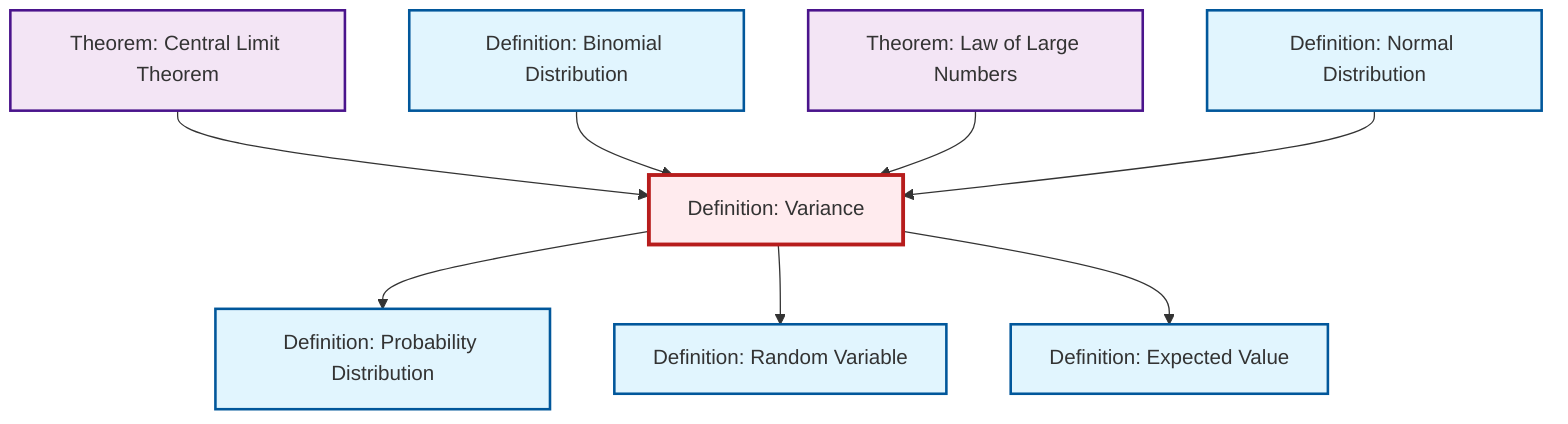 graph TD
    classDef definition fill:#e1f5fe,stroke:#01579b,stroke-width:2px
    classDef theorem fill:#f3e5f5,stroke:#4a148c,stroke-width:2px
    classDef axiom fill:#fff3e0,stroke:#e65100,stroke-width:2px
    classDef example fill:#e8f5e9,stroke:#1b5e20,stroke-width:2px
    classDef current fill:#ffebee,stroke:#b71c1c,stroke-width:3px
    thm-central-limit["Theorem: Central Limit Theorem"]:::theorem
    def-expectation["Definition: Expected Value"]:::definition
    def-variance["Definition: Variance"]:::definition
    def-normal-distribution["Definition: Normal Distribution"]:::definition
    def-binomial-distribution["Definition: Binomial Distribution"]:::definition
    thm-law-of-large-numbers["Theorem: Law of Large Numbers"]:::theorem
    def-probability-distribution["Definition: Probability Distribution"]:::definition
    def-random-variable["Definition: Random Variable"]:::definition
    def-variance --> def-probability-distribution
    thm-central-limit --> def-variance
    def-binomial-distribution --> def-variance
    def-variance --> def-random-variable
    thm-law-of-large-numbers --> def-variance
    def-variance --> def-expectation
    def-normal-distribution --> def-variance
    class def-variance current